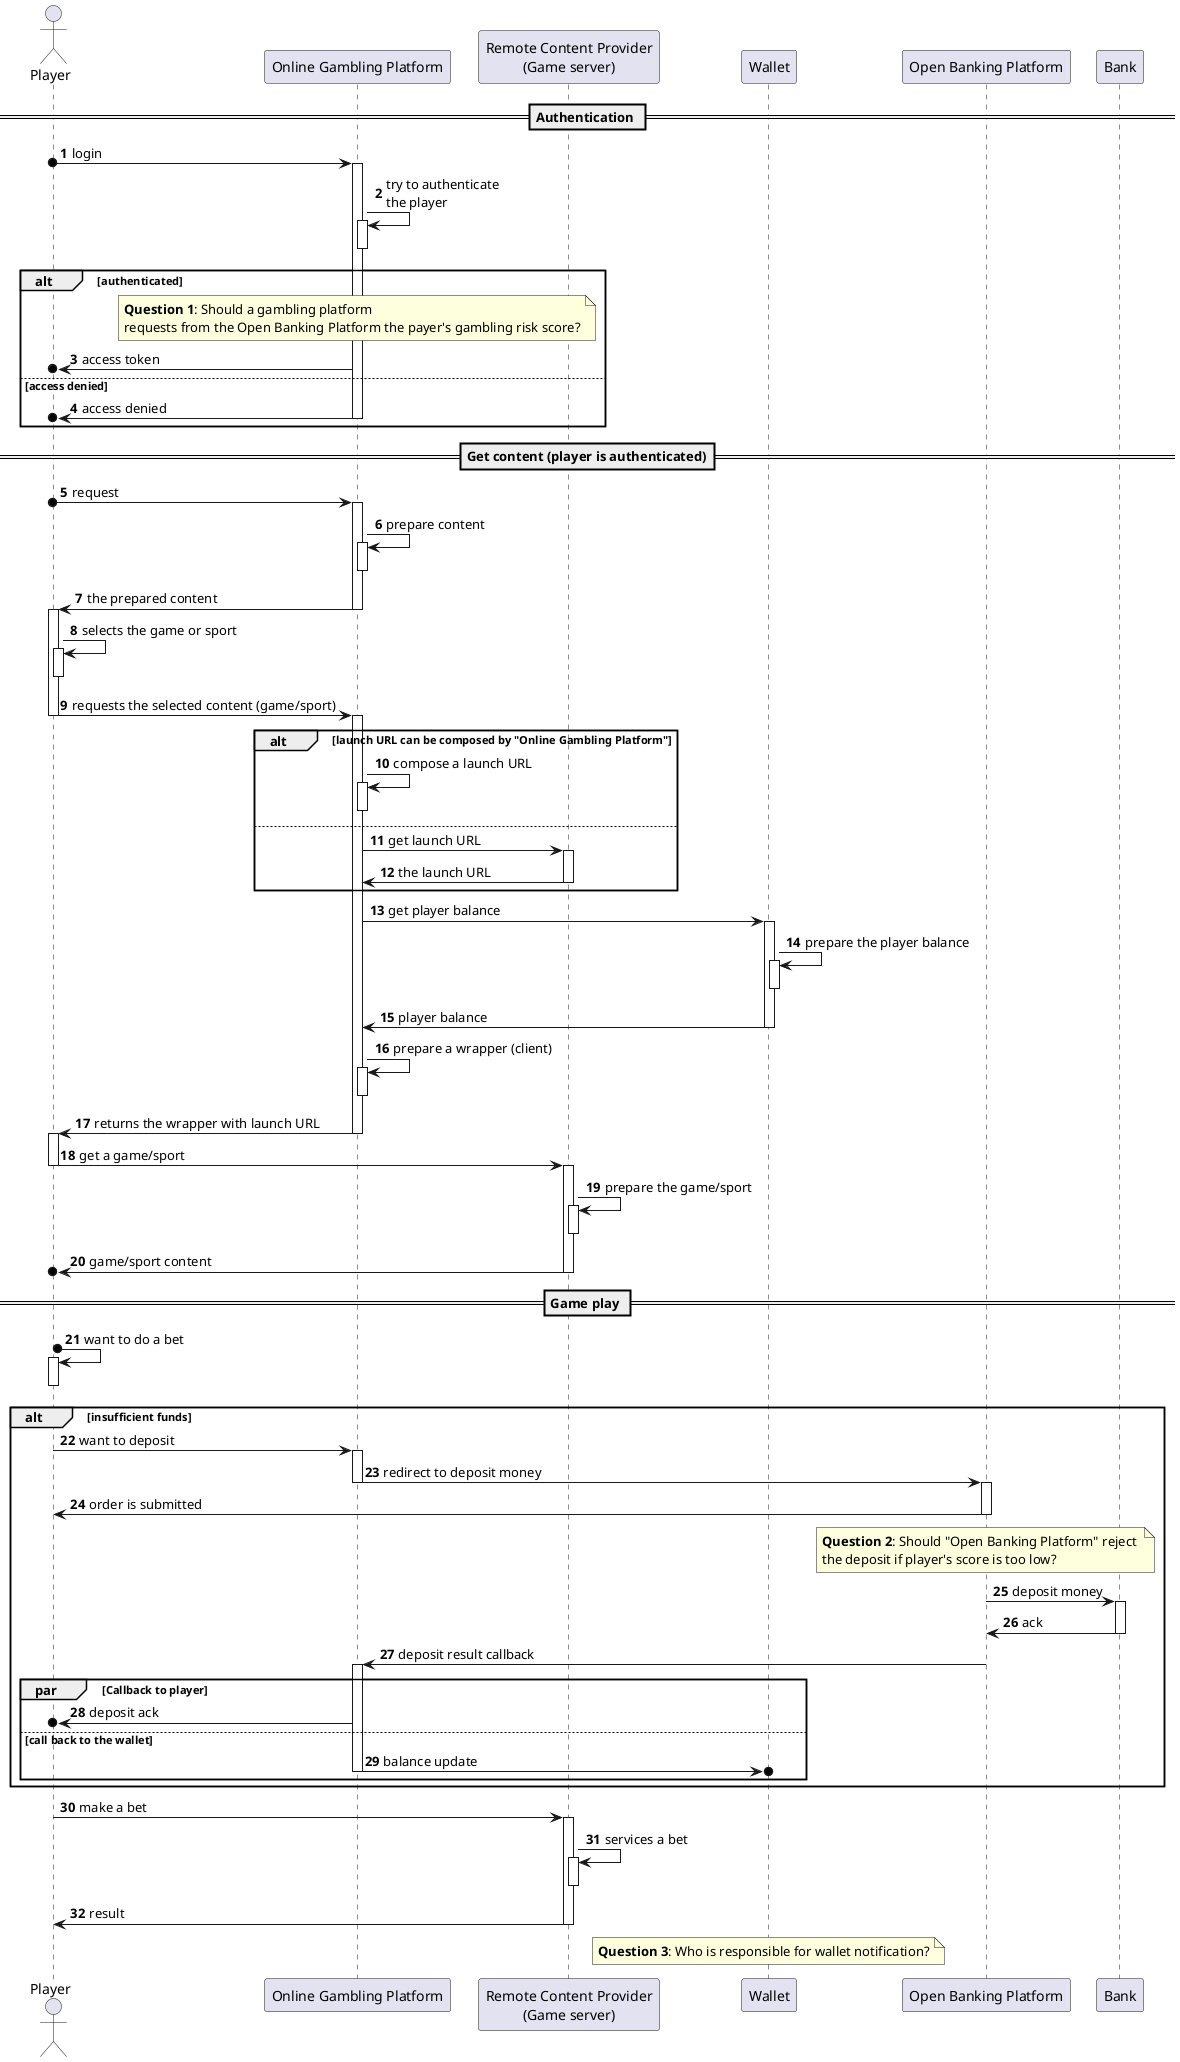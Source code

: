 @startuml

autonumber

actor player as "Player"
participant ogp as "Online Gambling Platform"
participant rcp as "Remote Content Provider\n(Game server)"
participant wallet as "Wallet"
participant obp as "Open Banking Platform"
participant bank as "Bank"

== Authentication ==

player o-> ogp++: login
ogp -> ogp++--: try to authenticate\nthe player
alt authenticated
  note over ogp: <b>Question 1</b>: Should a gambling platform \nrequests from the Open Banking Platform the payer's gambling risk score?
  ogp ->o player: access token
   else  access denied
  ogp ->o player--: access denied
end

== Get content (player is authenticated)==

player o-> ogp++: request
ogp -> ogp++--: prepare content
ogp -> player--++: the prepared content
player -> player++--: selects the game or sport
player -> ogp--++: requests the selected content (game/sport)
alt launch URL can be composed by "Online Gambling Platform"
  ogp -> ogp++--: compose a launch URL
else
  ogp -> rcp++: get launch URL
  rcp -> ogp--: the launch URL
end
ogp -> wallet++: get player balance
wallet -> wallet++--: prepare the player balance
wallet -> ogp--: player balance
ogp -> ogp++-- : prepare a wrapper (client)
ogp -> player--++: returns the wrapper with launch URL
player -> rcp--++: get a game/sport
rcp -> rcp++--: prepare the game/sport
rcp ->o player-- : game/sport content

== Game play ==
player o-> player++--: want to do a bet
alt insufficient funds
  player -> ogp++: want to deposit
  ogp -> obp--++: redirect to deposit money
  obp -> player--: order is submitted
  note over obp: <b>Question 2</b>: Should "Open Banking Platform" reject \nthe deposit if player's score is too low?
  obp -> bank++: deposit money
  bank -> obp--: ack
  obp -> ogp: deposit result callback
  activate ogp

  par Callback to player
    ogp ->o player: deposit ack
  else call back to the wallet
    ogp ->o  wallet: balance update
    deactivate ogp
  end

end
player -> rcp++: make a bet
rcp -> rcp++--: services a bet
rcp -> player--: result
note over wallet: <b>Question 3</b>: Who is responsible for wallet notification?

@enduml